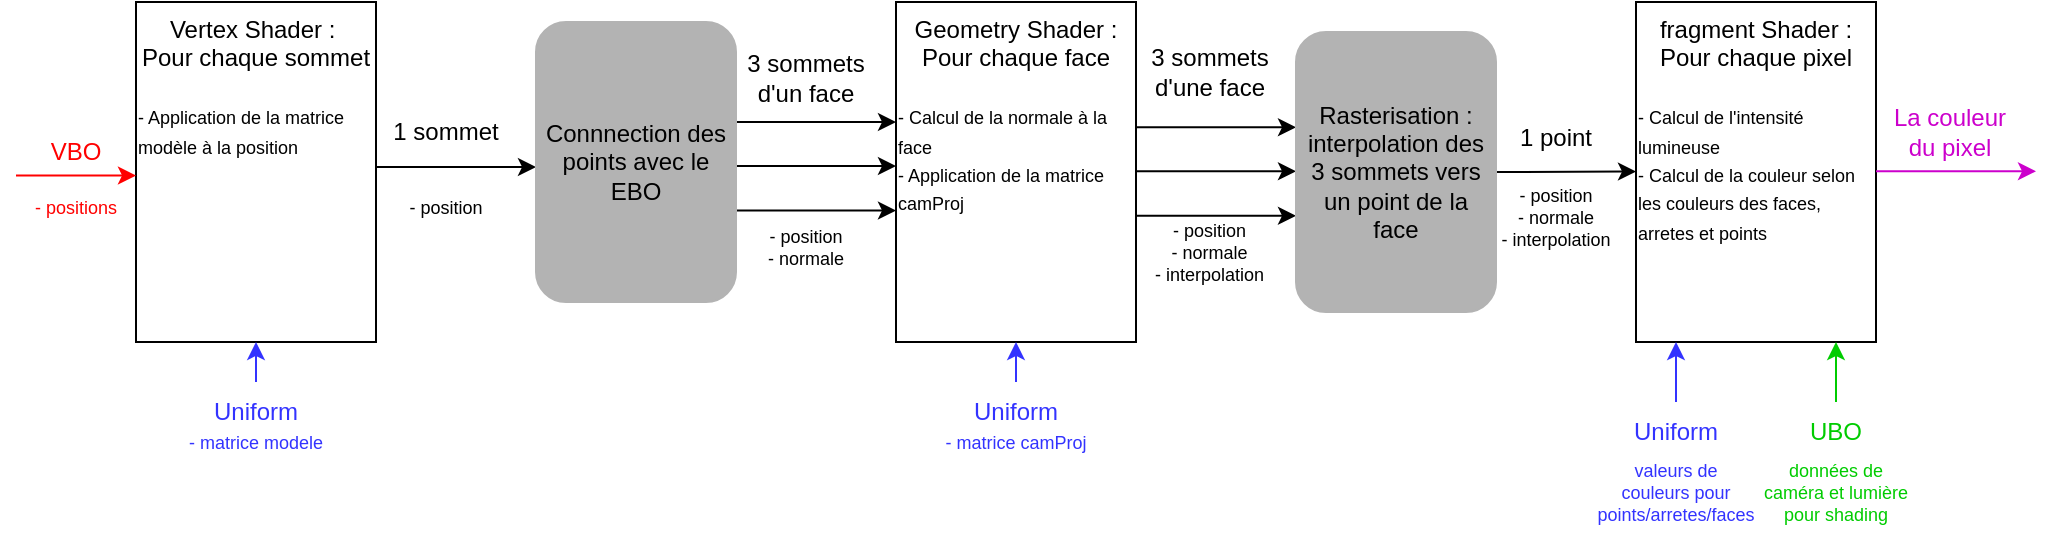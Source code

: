 <mxfile version="21.6.1" type="device">
  <diagram name="Page-1" id="LJhDoYM8GGtGKUL-O_BZ">
    <mxGraphModel dx="805" dy="498" grid="1" gridSize="10" guides="1" tooltips="1" connect="1" arrows="1" fold="1" page="1" pageScale="1" pageWidth="1169" pageHeight="1654" math="0" shadow="0">
      <root>
        <mxCell id="0" />
        <mxCell id="1" parent="0" />
        <mxCell id="R9aIYXGMt73mxW7MGIt1-1" value="Vertex Shader :&amp;nbsp;&lt;br&gt;Pour chaque sommet&lt;br&gt;&lt;br&gt;&lt;div style=&quot;text-align: left;&quot;&gt;&lt;span style=&quot;background-color: initial;&quot;&gt;&lt;font style=&quot;font-size: 9px;&quot;&gt;- Application de la matrice modèle à la position&lt;/font&gt;&lt;/span&gt;&lt;/div&gt;" style="rounded=0;whiteSpace=wrap;html=1;verticalAlign=top;" parent="1" vertex="1">
          <mxGeometry x="420" y="290" width="120" height="170" as="geometry" />
        </mxCell>
        <mxCell id="R9aIYXGMt73mxW7MGIt1-2" value="" style="endArrow=classic;html=1;rounded=0;fontColor=#FF0000;strokeColor=#FF0000;" parent="1" edge="1">
          <mxGeometry width="50" height="50" relative="1" as="geometry">
            <mxPoint x="360" y="376.76" as="sourcePoint" />
            <mxPoint x="420" y="376.76" as="targetPoint" />
          </mxGeometry>
        </mxCell>
        <mxCell id="R9aIYXGMt73mxW7MGIt1-3" value="VBO" style="text;html=1;strokeColor=none;fillColor=none;align=center;verticalAlign=middle;whiteSpace=wrap;rounded=0;fontColor=#FF0000;" parent="1" vertex="1">
          <mxGeometry x="360" y="350" width="60" height="30" as="geometry" />
        </mxCell>
        <mxCell id="R9aIYXGMt73mxW7MGIt1-4" value="Uniform" style="text;html=1;strokeColor=none;fillColor=none;align=center;verticalAlign=middle;whiteSpace=wrap;rounded=0;fontColor=#3333FF;" parent="1" vertex="1">
          <mxGeometry x="450" y="480" width="60" height="30" as="geometry" />
        </mxCell>
        <mxCell id="R9aIYXGMt73mxW7MGIt1-5" value="" style="endArrow=classic;html=1;rounded=0;fontColor=#FF0000;strokeColor=#3333FF;" parent="1" edge="1">
          <mxGeometry width="50" height="50" relative="1" as="geometry">
            <mxPoint x="480" y="480" as="sourcePoint" />
            <mxPoint x="480" y="460" as="targetPoint" />
          </mxGeometry>
        </mxCell>
        <mxCell id="R9aIYXGMt73mxW7MGIt1-12" value="" style="endArrow=classic;html=1;rounded=0;" parent="1" edge="1">
          <mxGeometry width="50" height="50" relative="1" as="geometry">
            <mxPoint x="540" y="372.5" as="sourcePoint" />
            <mxPoint x="620" y="372.5" as="targetPoint" />
          </mxGeometry>
        </mxCell>
        <mxCell id="j9u7WpE4ALorNl15ndxJ-19" value="Geometry Shader :&lt;br&gt;Pour chaque face&lt;br&gt;&lt;br&gt;&lt;div style=&quot;text-align: left;&quot;&gt;&lt;span style=&quot;font-size: 9px; background-color: initial;&quot;&gt;- Calcul de la normale à la face&lt;/span&gt;&lt;/div&gt;&lt;div style=&quot;text-align: left;&quot;&gt;&lt;span style=&quot;font-size: 9px; background-color: initial;&quot;&gt;- Application de la matrice camProj&lt;/span&gt;&lt;br&gt;&lt;/div&gt;" style="rounded=0;whiteSpace=wrap;html=1;verticalAlign=top;" parent="1" vertex="1">
          <mxGeometry x="800" y="290" width="120" height="170" as="geometry" />
        </mxCell>
        <mxCell id="j9u7WpE4ALorNl15ndxJ-35" value="" style="endArrow=classic;html=1;rounded=0;" parent="1" edge="1">
          <mxGeometry width="50" height="50" relative="1" as="geometry">
            <mxPoint x="720" y="350" as="sourcePoint" />
            <mxPoint x="800" y="350" as="targetPoint" />
          </mxGeometry>
        </mxCell>
        <mxCell id="j9u7WpE4ALorNl15ndxJ-36" value="" style="endArrow=classic;html=1;rounded=0;" parent="1" edge="1">
          <mxGeometry width="50" height="50" relative="1" as="geometry">
            <mxPoint x="720" y="372.02" as="sourcePoint" />
            <mxPoint x="800" y="372.02" as="targetPoint" />
          </mxGeometry>
        </mxCell>
        <mxCell id="j9u7WpE4ALorNl15ndxJ-37" value="" style="endArrow=classic;html=1;rounded=0;" parent="1" edge="1">
          <mxGeometry width="50" height="50" relative="1" as="geometry">
            <mxPoint x="720" y="394.26" as="sourcePoint" />
            <mxPoint x="800" y="394.26" as="targetPoint" />
          </mxGeometry>
        </mxCell>
        <mxCell id="j9u7WpE4ALorNl15ndxJ-38" value="3 sommets d&#39;un face" style="text;html=1;strokeColor=none;fillColor=none;align=center;verticalAlign=middle;whiteSpace=wrap;rounded=0;" parent="1" vertex="1">
          <mxGeometry x="720" y="312.5" width="70" height="30" as="geometry" />
        </mxCell>
        <mxCell id="j9u7WpE4ALorNl15ndxJ-39" value="" style="endArrow=classic;html=1;rounded=0;" parent="1" edge="1">
          <mxGeometry width="50" height="50" relative="1" as="geometry">
            <mxPoint x="920" y="352.63" as="sourcePoint" />
            <mxPoint x="1000" y="352.63" as="targetPoint" />
          </mxGeometry>
        </mxCell>
        <mxCell id="j9u7WpE4ALorNl15ndxJ-40" value="" style="endArrow=classic;html=1;rounded=0;" parent="1" edge="1">
          <mxGeometry width="50" height="50" relative="1" as="geometry">
            <mxPoint x="920" y="374.65" as="sourcePoint" />
            <mxPoint x="1000" y="374.65" as="targetPoint" />
          </mxGeometry>
        </mxCell>
        <mxCell id="j9u7WpE4ALorNl15ndxJ-41" value="" style="endArrow=classic;html=1;rounded=0;" parent="1" edge="1">
          <mxGeometry width="50" height="50" relative="1" as="geometry">
            <mxPoint x="920" y="396.89" as="sourcePoint" />
            <mxPoint x="1000" y="396.89" as="targetPoint" />
          </mxGeometry>
        </mxCell>
        <mxCell id="j9u7WpE4ALorNl15ndxJ-42" value="3 sommets d&#39;une face" style="text;html=1;strokeColor=none;fillColor=none;align=center;verticalAlign=middle;whiteSpace=wrap;rounded=0;" parent="1" vertex="1">
          <mxGeometry x="920" y="310" width="73.5" height="30" as="geometry" />
        </mxCell>
        <mxCell id="j9u7WpE4ALorNl15ndxJ-44" value="fragment Shader :&lt;br&gt;Pour chaque pixel&lt;br&gt;&lt;br&gt;&lt;div style=&quot;text-align: left;&quot;&gt;&lt;span style=&quot;background-color: initial;&quot;&gt;&lt;font style=&quot;font-size: 9px;&quot;&gt;- Calcul de l&#39;intensité lumineuse&lt;/font&gt;&lt;/span&gt;&lt;/div&gt;&lt;div style=&quot;text-align: left;&quot;&gt;&lt;span style=&quot;background-color: initial;&quot;&gt;&lt;font style=&quot;font-size: 9px;&quot;&gt;- Calcul de la couleur selon les couleurs des faces, arretes et points&lt;/font&gt;&lt;/span&gt;&lt;/div&gt;" style="rounded=0;whiteSpace=wrap;html=1;verticalAlign=top;" parent="1" vertex="1">
          <mxGeometry x="1170" y="290" width="120" height="170" as="geometry" />
        </mxCell>
        <mxCell id="j9u7WpE4ALorNl15ndxJ-46" value="" style="endArrow=classic;html=1;rounded=0;exitX=1;exitY=0.5;exitDx=0;exitDy=0;" parent="1" source="j9u7WpE4ALorNl15ndxJ-56" edge="1">
          <mxGeometry width="50" height="50" relative="1" as="geometry">
            <mxPoint x="1090" y="374.76" as="sourcePoint" />
            <mxPoint x="1170" y="374.76" as="targetPoint" />
          </mxGeometry>
        </mxCell>
        <mxCell id="j9u7WpE4ALorNl15ndxJ-48" value="1 point" style="text;html=1;strokeColor=none;fillColor=none;align=center;verticalAlign=middle;whiteSpace=wrap;rounded=0;" parent="1" vertex="1">
          <mxGeometry x="1100" y="342.5" width="60" height="30" as="geometry" />
        </mxCell>
        <mxCell id="j9u7WpE4ALorNl15ndxJ-50" value="" style="endArrow=classic;html=1;rounded=0;strokeColor=#CC00CC;" parent="1" edge="1">
          <mxGeometry width="50" height="50" relative="1" as="geometry">
            <mxPoint x="1290" y="374.65" as="sourcePoint" />
            <mxPoint x="1370" y="374.65" as="targetPoint" />
          </mxGeometry>
        </mxCell>
        <mxCell id="j9u7WpE4ALorNl15ndxJ-54" value="&lt;font color=&quot;#cc00cc&quot;&gt;La couleur du pixel&lt;/font&gt;" style="text;html=1;strokeColor=none;fillColor=none;align=center;verticalAlign=middle;whiteSpace=wrap;rounded=0;" parent="1" vertex="1">
          <mxGeometry x="1296.5" y="340" width="60" height="30" as="geometry" />
        </mxCell>
        <mxCell id="j9u7WpE4ALorNl15ndxJ-55" value="Connnection des points avec le EBO" style="rounded=1;whiteSpace=wrap;html=1;strokeColor=#B3B3B3;fillColor=#B3B3B3;" parent="1" vertex="1">
          <mxGeometry x="620" y="300" width="100" height="140" as="geometry" />
        </mxCell>
        <mxCell id="j9u7WpE4ALorNl15ndxJ-56" value="Rasterisation : interpolation des 3 sommets vers un point de la face" style="rounded=1;whiteSpace=wrap;html=1;strokeColor=#B3B3B3;fillColor=#B3B3B3;" parent="1" vertex="1">
          <mxGeometry x="1000" y="305" width="100" height="140" as="geometry" />
        </mxCell>
        <mxCell id="j9u7WpE4ALorNl15ndxJ-58" value="" style="endArrow=classic;html=1;rounded=0;fontColor=#FF0000;strokeColor=#3333FF;" parent="1" edge="1">
          <mxGeometry width="50" height="50" relative="1" as="geometry">
            <mxPoint x="1190" y="490" as="sourcePoint" />
            <mxPoint x="1190" y="460" as="targetPoint" />
          </mxGeometry>
        </mxCell>
        <mxCell id="j9u7WpE4ALorNl15ndxJ-59" value="Uniform" style="text;html=1;strokeColor=none;fillColor=none;align=center;verticalAlign=middle;whiteSpace=wrap;rounded=0;fontColor=#3333FF;" parent="1" vertex="1">
          <mxGeometry x="1160" y="490" width="60" height="30" as="geometry" />
        </mxCell>
        <mxCell id="j9u7WpE4ALorNl15ndxJ-60" value="" style="endArrow=classic;html=1;rounded=0;fontColor=#FF0000;strokeColor=#00CC00;" parent="1" edge="1">
          <mxGeometry width="50" height="50" relative="1" as="geometry">
            <mxPoint x="1270" y="490" as="sourcePoint" />
            <mxPoint x="1270" y="460" as="targetPoint" />
          </mxGeometry>
        </mxCell>
        <mxCell id="j9u7WpE4ALorNl15ndxJ-61" value="UBO" style="text;html=1;strokeColor=none;fillColor=none;align=center;verticalAlign=middle;whiteSpace=wrap;rounded=0;fontColor=#00CC00;" parent="1" vertex="1">
          <mxGeometry x="1240" y="490" width="60" height="30" as="geometry" />
        </mxCell>
        <mxCell id="j9u7WpE4ALorNl15ndxJ-63" value="1 sommet" style="text;html=1;strokeColor=none;fillColor=none;align=center;verticalAlign=middle;whiteSpace=wrap;rounded=0;" parent="1" vertex="1">
          <mxGeometry x="540" y="340" width="70" height="30" as="geometry" />
        </mxCell>
        <mxCell id="j9u7WpE4ALorNl15ndxJ-65" value="- positions" style="text;align=center;verticalAlign=middle;resizable=0;points=[];autosize=1;strokeColor=none;fillColor=none;fontSize=9;fontColor=#FF0000;" parent="1" vertex="1">
          <mxGeometry x="360" y="382.5" width="60" height="20" as="geometry" />
        </mxCell>
        <mxCell id="j9u7WpE4ALorNl15ndxJ-66" value="- matrice modele" style="text;align=center;verticalAlign=middle;resizable=0;points=[];autosize=1;strokeColor=none;fillColor=none;fontSize=9;fontColor=#3333FF;" parent="1" vertex="1">
          <mxGeometry x="435" y="500" width="90" height="20" as="geometry" />
        </mxCell>
        <mxCell id="j9u7WpE4ALorNl15ndxJ-69" value="- position" style="text;align=center;verticalAlign=middle;resizable=0;points=[];autosize=1;strokeColor=none;fillColor=none;fontSize=9;fontColor=#000000;" parent="1" vertex="1">
          <mxGeometry x="545" y="382.5" width="60" height="20" as="geometry" />
        </mxCell>
        <mxCell id="yZNYXsLpvncfmWdorTTr-1" value="- position&#xa;- normale" style="text;align=center;verticalAlign=middle;resizable=0;points=[];autosize=1;strokeColor=none;fillColor=none;fontSize=9;fontColor=#000000;" parent="1" vertex="1">
          <mxGeometry x="725" y="392.5" width="60" height="40" as="geometry" />
        </mxCell>
        <mxCell id="yZNYXsLpvncfmWdorTTr-2" value="Uniform" style="text;html=1;strokeColor=none;fillColor=none;align=center;verticalAlign=middle;whiteSpace=wrap;rounded=0;fontColor=#3333FF;" parent="1" vertex="1">
          <mxGeometry x="830" y="480" width="60" height="30" as="geometry" />
        </mxCell>
        <mxCell id="yZNYXsLpvncfmWdorTTr-3" value="" style="endArrow=classic;html=1;rounded=0;fontColor=#FF0000;strokeColor=#3333FF;" parent="1" edge="1">
          <mxGeometry width="50" height="50" relative="1" as="geometry">
            <mxPoint x="860" y="480" as="sourcePoint" />
            <mxPoint x="860" y="460" as="targetPoint" />
          </mxGeometry>
        </mxCell>
        <mxCell id="yZNYXsLpvncfmWdorTTr-4" value="- matrice camProj" style="text;align=center;verticalAlign=middle;resizable=0;points=[];autosize=1;strokeColor=none;fillColor=none;fontSize=9;fontColor=#3333FF;" parent="1" vertex="1">
          <mxGeometry x="815" y="500" width="90" height="20" as="geometry" />
        </mxCell>
        <mxCell id="yZNYXsLpvncfmWdorTTr-5" value="- position&#xa;- normale&#xa;- interpolation" style="text;align=center;verticalAlign=middle;resizable=0;points=[];autosize=1;strokeColor=none;fillColor=none;fontSize=9;fontColor=#000000;" parent="1" vertex="1">
          <mxGeometry x="916.75" y="390" width="80" height="50" as="geometry" />
        </mxCell>
        <mxCell id="yZNYXsLpvncfmWdorTTr-6" value="- position&#xa;- normale&#xa;- interpolation" style="text;align=center;verticalAlign=middle;resizable=0;points=[];autosize=1;strokeColor=none;fillColor=none;fontSize=9;fontColor=#000000;" parent="1" vertex="1">
          <mxGeometry x="1090" y="372.5" width="80" height="50" as="geometry" />
        </mxCell>
        <mxCell id="yZNYXsLpvncfmWdorTTr-7" value="valeurs de&#xa;couleurs pour&#xa;points/arretes/faces" style="text;align=center;verticalAlign=middle;resizable=0;points=[];autosize=1;strokeColor=none;fillColor=none;fontSize=9;fontColor=#3333FF;" parent="1" vertex="1">
          <mxGeometry x="1140" y="510" width="100" height="50" as="geometry" />
        </mxCell>
        <mxCell id="yZNYXsLpvncfmWdorTTr-8" value="données de&#xa;caméra et lumière&#xa;pour shading" style="text;align=center;verticalAlign=middle;resizable=0;points=[];autosize=1;strokeColor=none;fillColor=none;fontSize=9;fontColor=#00CC00;" parent="1" vertex="1">
          <mxGeometry x="1220" y="510" width="100" height="50" as="geometry" />
        </mxCell>
      </root>
    </mxGraphModel>
  </diagram>
</mxfile>
